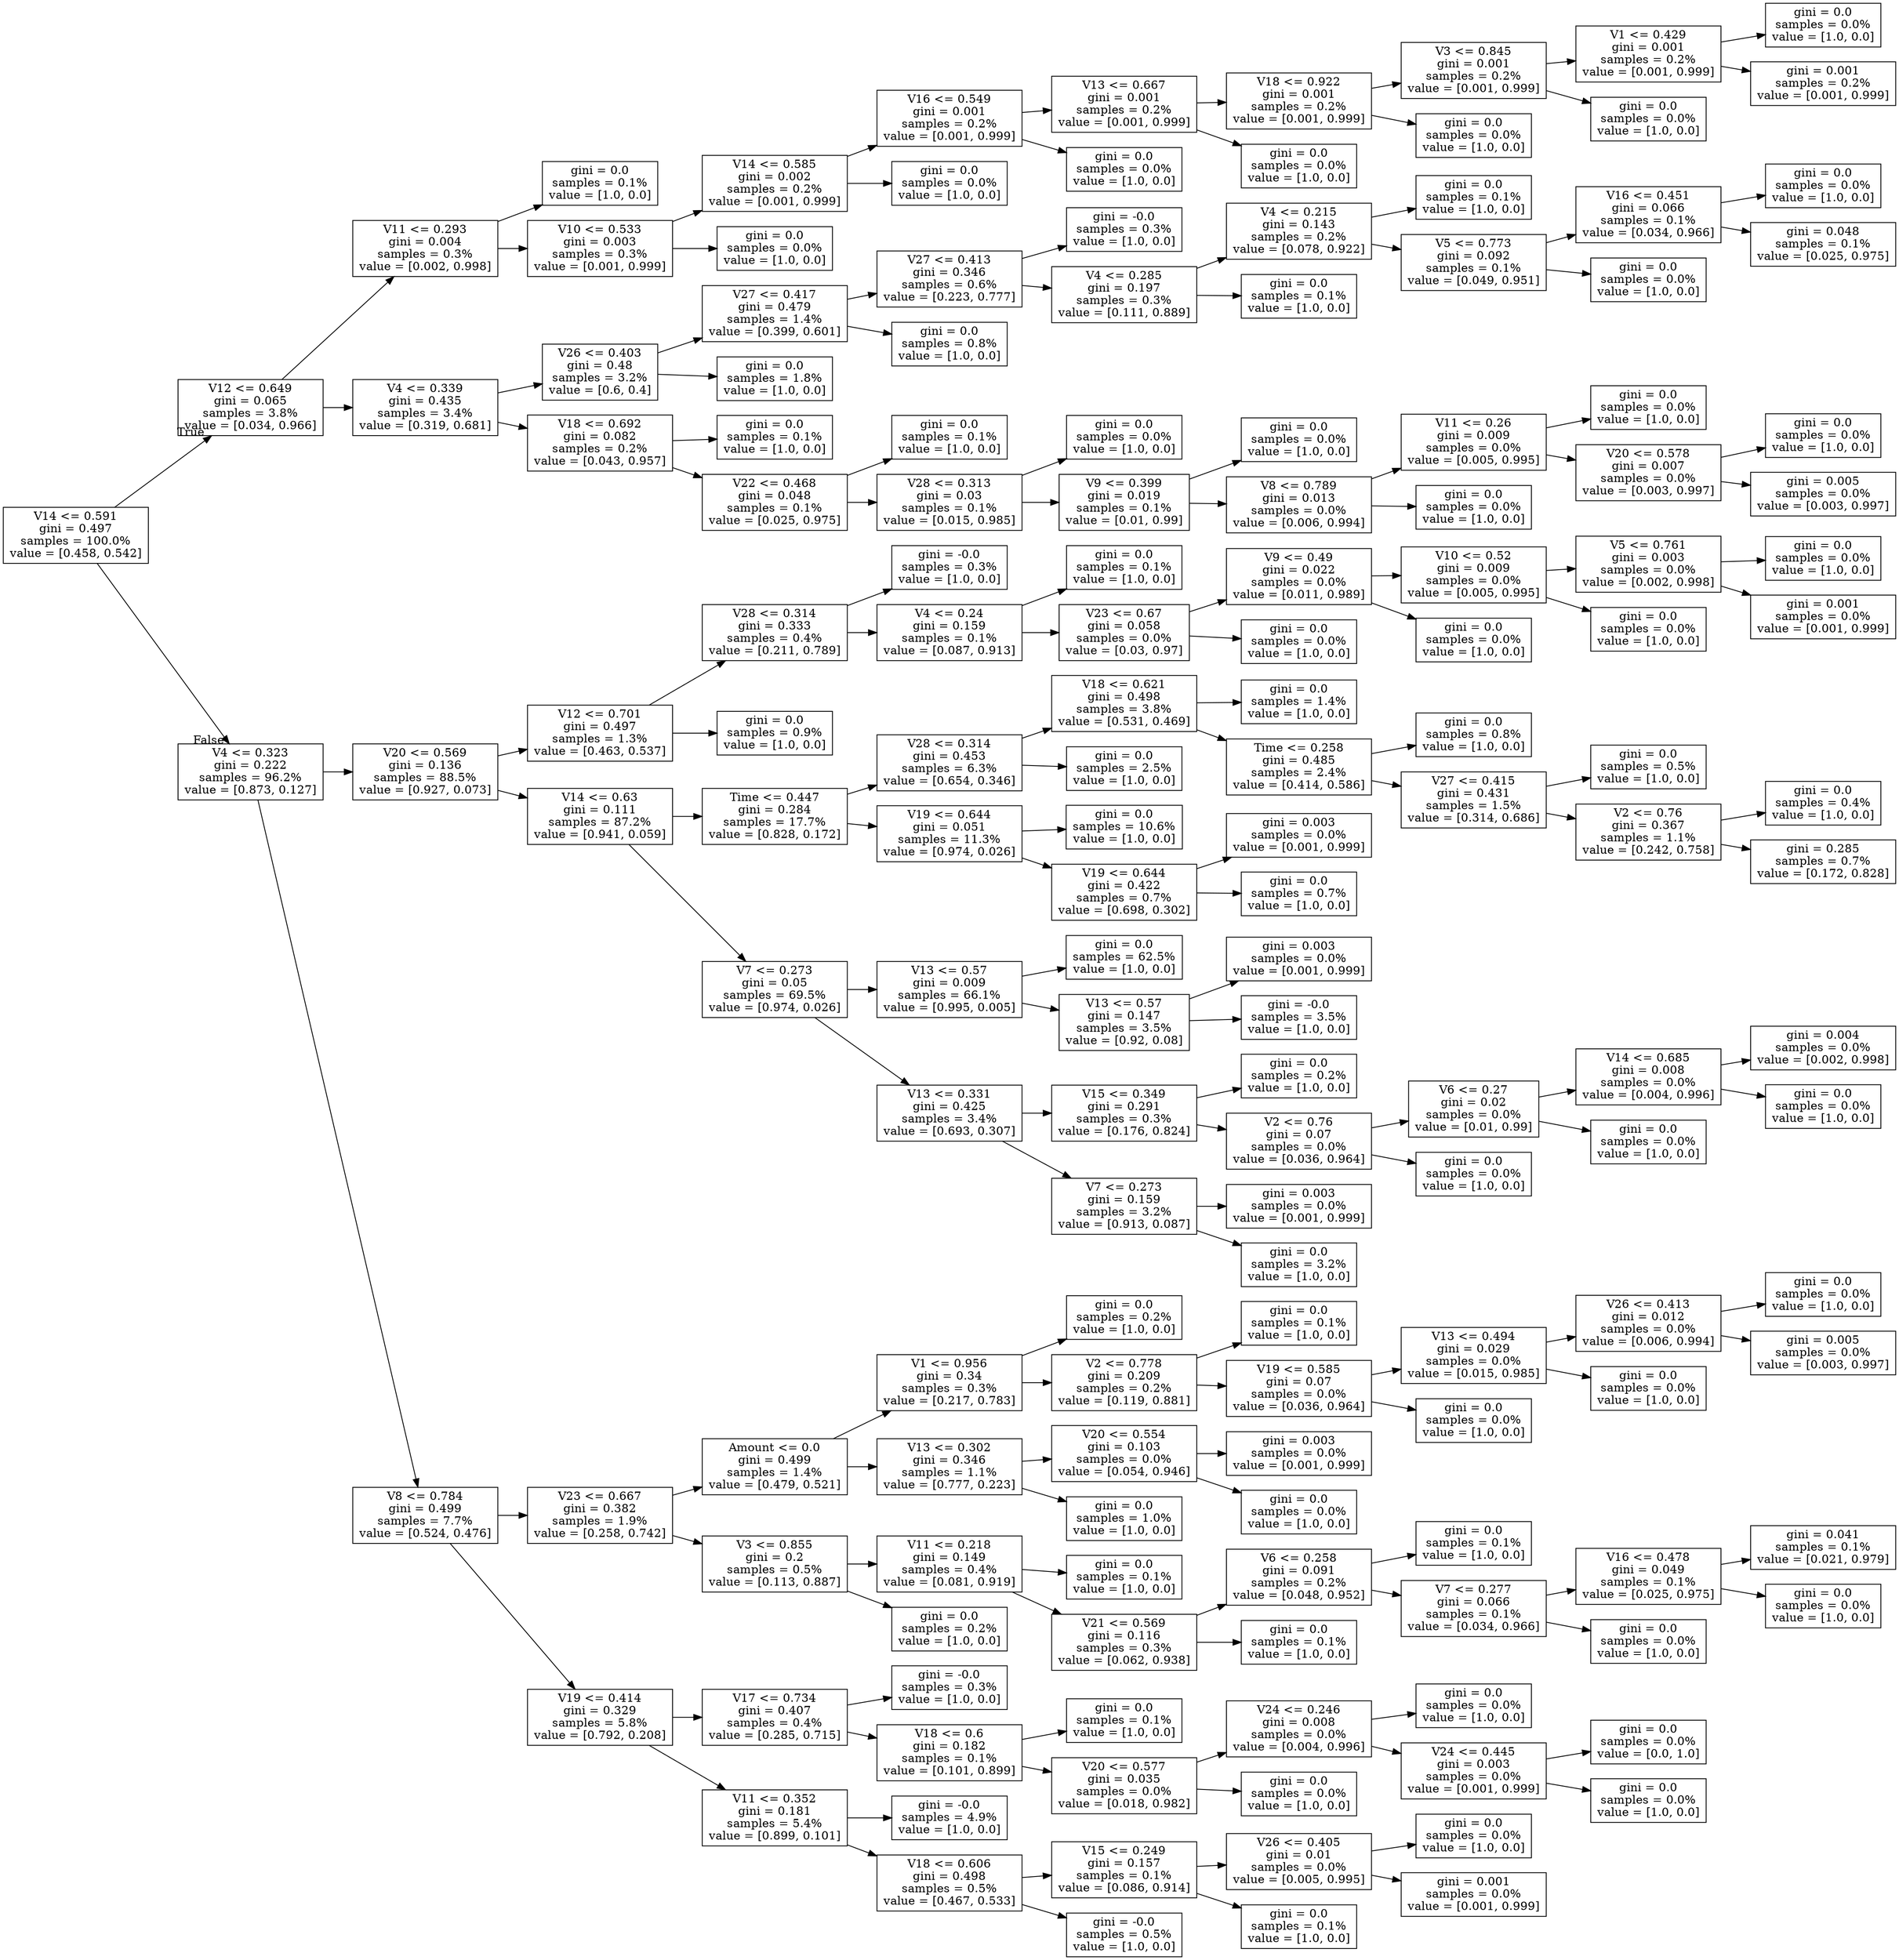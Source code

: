 digraph Tree {
node [shape=box] ;
rankdir=LR ;
0 [label="V14 <= 0.591\ngini = 0.497\nsamples = 100.0%\nvalue = [0.458, 0.542]"] ;
1 [label="V12 <= 0.649\ngini = 0.065\nsamples = 3.8%\nvalue = [0.034, 0.966]"] ;
0 -> 1 [labeldistance=2.5, labelangle=-45, headlabel="True"] ;
2 [label="V11 <= 0.293\ngini = 0.004\nsamples = 0.3%\nvalue = [0.002, 0.998]"] ;
1 -> 2 ;
3 [label="gini = 0.0\nsamples = 0.1%\nvalue = [1.0, 0.0]"] ;
2 -> 3 ;
4 [label="V10 <= 0.533\ngini = 0.003\nsamples = 0.3%\nvalue = [0.001, 0.999]"] ;
2 -> 4 ;
5 [label="V14 <= 0.585\ngini = 0.002\nsamples = 0.2%\nvalue = [0.001, 0.999]"] ;
4 -> 5 ;
6 [label="V16 <= 0.549\ngini = 0.001\nsamples = 0.2%\nvalue = [0.001, 0.999]"] ;
5 -> 6 ;
7 [label="V13 <= 0.667\ngini = 0.001\nsamples = 0.2%\nvalue = [0.001, 0.999]"] ;
6 -> 7 ;
8 [label="V18 <= 0.922\ngini = 0.001\nsamples = 0.2%\nvalue = [0.001, 0.999]"] ;
7 -> 8 ;
9 [label="V3 <= 0.845\ngini = 0.001\nsamples = 0.2%\nvalue = [0.001, 0.999]"] ;
8 -> 9 ;
10 [label="V1 <= 0.429\ngini = 0.001\nsamples = 0.2%\nvalue = [0.001, 0.999]"] ;
9 -> 10 ;
11 [label="gini = 0.0\nsamples = 0.0%\nvalue = [1.0, 0.0]"] ;
10 -> 11 ;
12 [label="gini = 0.001\nsamples = 0.2%\nvalue = [0.001, 0.999]"] ;
10 -> 12 ;
13 [label="gini = 0.0\nsamples = 0.0%\nvalue = [1.0, 0.0]"] ;
9 -> 13 ;
14 [label="gini = 0.0\nsamples = 0.0%\nvalue = [1.0, 0.0]"] ;
8 -> 14 ;
15 [label="gini = 0.0\nsamples = 0.0%\nvalue = [1.0, 0.0]"] ;
7 -> 15 ;
16 [label="gini = 0.0\nsamples = 0.0%\nvalue = [1.0, 0.0]"] ;
6 -> 16 ;
17 [label="gini = 0.0\nsamples = 0.0%\nvalue = [1.0, 0.0]"] ;
5 -> 17 ;
18 [label="gini = 0.0\nsamples = 0.0%\nvalue = [1.0, 0.0]"] ;
4 -> 18 ;
19 [label="V4 <= 0.339\ngini = 0.435\nsamples = 3.4%\nvalue = [0.319, 0.681]"] ;
1 -> 19 ;
20 [label="V26 <= 0.403\ngini = 0.48\nsamples = 3.2%\nvalue = [0.6, 0.4]"] ;
19 -> 20 ;
21 [label="V27 <= 0.417\ngini = 0.479\nsamples = 1.4%\nvalue = [0.399, 0.601]"] ;
20 -> 21 ;
22 [label="V27 <= 0.413\ngini = 0.346\nsamples = 0.6%\nvalue = [0.223, 0.777]"] ;
21 -> 22 ;
23 [label="gini = -0.0\nsamples = 0.3%\nvalue = [1.0, 0.0]"] ;
22 -> 23 ;
24 [label="V4 <= 0.285\ngini = 0.197\nsamples = 0.3%\nvalue = [0.111, 0.889]"] ;
22 -> 24 ;
25 [label="V4 <= 0.215\ngini = 0.143\nsamples = 0.2%\nvalue = [0.078, 0.922]"] ;
24 -> 25 ;
26 [label="gini = 0.0\nsamples = 0.1%\nvalue = [1.0, 0.0]"] ;
25 -> 26 ;
27 [label="V5 <= 0.773\ngini = 0.092\nsamples = 0.1%\nvalue = [0.049, 0.951]"] ;
25 -> 27 ;
28 [label="V16 <= 0.451\ngini = 0.066\nsamples = 0.1%\nvalue = [0.034, 0.966]"] ;
27 -> 28 ;
29 [label="gini = 0.0\nsamples = 0.0%\nvalue = [1.0, 0.0]"] ;
28 -> 29 ;
30 [label="gini = 0.048\nsamples = 0.1%\nvalue = [0.025, 0.975]"] ;
28 -> 30 ;
31 [label="gini = 0.0\nsamples = 0.0%\nvalue = [1.0, 0.0]"] ;
27 -> 31 ;
32 [label="gini = 0.0\nsamples = 0.1%\nvalue = [1.0, 0.0]"] ;
24 -> 32 ;
33 [label="gini = 0.0\nsamples = 0.8%\nvalue = [1.0, 0.0]"] ;
21 -> 33 ;
34 [label="gini = 0.0\nsamples = 1.8%\nvalue = [1.0, 0.0]"] ;
20 -> 34 ;
35 [label="V18 <= 0.692\ngini = 0.082\nsamples = 0.2%\nvalue = [0.043, 0.957]"] ;
19 -> 35 ;
36 [label="gini = 0.0\nsamples = 0.1%\nvalue = [1.0, 0.0]"] ;
35 -> 36 ;
37 [label="V22 <= 0.468\ngini = 0.048\nsamples = 0.1%\nvalue = [0.025, 0.975]"] ;
35 -> 37 ;
38 [label="gini = 0.0\nsamples = 0.1%\nvalue = [1.0, 0.0]"] ;
37 -> 38 ;
39 [label="V28 <= 0.313\ngini = 0.03\nsamples = 0.1%\nvalue = [0.015, 0.985]"] ;
37 -> 39 ;
40 [label="gini = 0.0\nsamples = 0.0%\nvalue = [1.0, 0.0]"] ;
39 -> 40 ;
41 [label="V9 <= 0.399\ngini = 0.019\nsamples = 0.1%\nvalue = [0.01, 0.99]"] ;
39 -> 41 ;
42 [label="gini = 0.0\nsamples = 0.0%\nvalue = [1.0, 0.0]"] ;
41 -> 42 ;
43 [label="V8 <= 0.789\ngini = 0.013\nsamples = 0.0%\nvalue = [0.006, 0.994]"] ;
41 -> 43 ;
44 [label="V11 <= 0.26\ngini = 0.009\nsamples = 0.0%\nvalue = [0.005, 0.995]"] ;
43 -> 44 ;
45 [label="gini = 0.0\nsamples = 0.0%\nvalue = [1.0, 0.0]"] ;
44 -> 45 ;
46 [label="V20 <= 0.578\ngini = 0.007\nsamples = 0.0%\nvalue = [0.003, 0.997]"] ;
44 -> 46 ;
47 [label="gini = 0.0\nsamples = 0.0%\nvalue = [1.0, 0.0]"] ;
46 -> 47 ;
48 [label="gini = 0.005\nsamples = 0.0%\nvalue = [0.003, 0.997]"] ;
46 -> 48 ;
49 [label="gini = 0.0\nsamples = 0.0%\nvalue = [1.0, 0.0]"] ;
43 -> 49 ;
50 [label="V4 <= 0.323\ngini = 0.222\nsamples = 96.2%\nvalue = [0.873, 0.127]"] ;
0 -> 50 [labeldistance=2.5, labelangle=45, headlabel="False"] ;
51 [label="V20 <= 0.569\ngini = 0.136\nsamples = 88.5%\nvalue = [0.927, 0.073]"] ;
50 -> 51 ;
52 [label="V12 <= 0.701\ngini = 0.497\nsamples = 1.3%\nvalue = [0.463, 0.537]"] ;
51 -> 52 ;
53 [label="V28 <= 0.314\ngini = 0.333\nsamples = 0.4%\nvalue = [0.211, 0.789]"] ;
52 -> 53 ;
54 [label="gini = -0.0\nsamples = 0.3%\nvalue = [1.0, 0.0]"] ;
53 -> 54 ;
55 [label="V4 <= 0.24\ngini = 0.159\nsamples = 0.1%\nvalue = [0.087, 0.913]"] ;
53 -> 55 ;
56 [label="gini = 0.0\nsamples = 0.1%\nvalue = [1.0, 0.0]"] ;
55 -> 56 ;
57 [label="V23 <= 0.67\ngini = 0.058\nsamples = 0.0%\nvalue = [0.03, 0.97]"] ;
55 -> 57 ;
58 [label="V9 <= 0.49\ngini = 0.022\nsamples = 0.0%\nvalue = [0.011, 0.989]"] ;
57 -> 58 ;
59 [label="V10 <= 0.52\ngini = 0.009\nsamples = 0.0%\nvalue = [0.005, 0.995]"] ;
58 -> 59 ;
60 [label="V5 <= 0.761\ngini = 0.003\nsamples = 0.0%\nvalue = [0.002, 0.998]"] ;
59 -> 60 ;
61 [label="gini = 0.0\nsamples = 0.0%\nvalue = [1.0, 0.0]"] ;
60 -> 61 ;
62 [label="gini = 0.001\nsamples = 0.0%\nvalue = [0.001, 0.999]"] ;
60 -> 62 ;
63 [label="gini = 0.0\nsamples = 0.0%\nvalue = [1.0, 0.0]"] ;
59 -> 63 ;
64 [label="gini = 0.0\nsamples = 0.0%\nvalue = [1.0, 0.0]"] ;
58 -> 64 ;
65 [label="gini = 0.0\nsamples = 0.0%\nvalue = [1.0, 0.0]"] ;
57 -> 65 ;
66 [label="gini = 0.0\nsamples = 0.9%\nvalue = [1.0, 0.0]"] ;
52 -> 66 ;
67 [label="V14 <= 0.63\ngini = 0.111\nsamples = 87.2%\nvalue = [0.941, 0.059]"] ;
51 -> 67 ;
68 [label="Time <= 0.447\ngini = 0.284\nsamples = 17.7%\nvalue = [0.828, 0.172]"] ;
67 -> 68 ;
69 [label="V28 <= 0.314\ngini = 0.453\nsamples = 6.3%\nvalue = [0.654, 0.346]"] ;
68 -> 69 ;
70 [label="V18 <= 0.621\ngini = 0.498\nsamples = 3.8%\nvalue = [0.531, 0.469]"] ;
69 -> 70 ;
71 [label="gini = 0.0\nsamples = 1.4%\nvalue = [1.0, 0.0]"] ;
70 -> 71 ;
72 [label="Time <= 0.258\ngini = 0.485\nsamples = 2.4%\nvalue = [0.414, 0.586]"] ;
70 -> 72 ;
73 [label="gini = 0.0\nsamples = 0.8%\nvalue = [1.0, 0.0]"] ;
72 -> 73 ;
74 [label="V27 <= 0.415\ngini = 0.431\nsamples = 1.5%\nvalue = [0.314, 0.686]"] ;
72 -> 74 ;
75 [label="gini = 0.0\nsamples = 0.5%\nvalue = [1.0, 0.0]"] ;
74 -> 75 ;
76 [label="V2 <= 0.76\ngini = 0.367\nsamples = 1.1%\nvalue = [0.242, 0.758]"] ;
74 -> 76 ;
77 [label="gini = 0.0\nsamples = 0.4%\nvalue = [1.0, 0.0]"] ;
76 -> 77 ;
78 [label="gini = 0.285\nsamples = 0.7%\nvalue = [0.172, 0.828]"] ;
76 -> 78 ;
79 [label="gini = 0.0\nsamples = 2.5%\nvalue = [1.0, 0.0]"] ;
69 -> 79 ;
80 [label="V19 <= 0.644\ngini = 0.051\nsamples = 11.3%\nvalue = [0.974, 0.026]"] ;
68 -> 80 ;
81 [label="gini = 0.0\nsamples = 10.6%\nvalue = [1.0, 0.0]"] ;
80 -> 81 ;
82 [label="V19 <= 0.644\ngini = 0.422\nsamples = 0.7%\nvalue = [0.698, 0.302]"] ;
80 -> 82 ;
83 [label="gini = 0.003\nsamples = 0.0%\nvalue = [0.001, 0.999]"] ;
82 -> 83 ;
84 [label="gini = 0.0\nsamples = 0.7%\nvalue = [1.0, 0.0]"] ;
82 -> 84 ;
85 [label="V7 <= 0.273\ngini = 0.05\nsamples = 69.5%\nvalue = [0.974, 0.026]"] ;
67 -> 85 ;
86 [label="V13 <= 0.57\ngini = 0.009\nsamples = 66.1%\nvalue = [0.995, 0.005]"] ;
85 -> 86 ;
87 [label="gini = 0.0\nsamples = 62.5%\nvalue = [1.0, 0.0]"] ;
86 -> 87 ;
88 [label="V13 <= 0.57\ngini = 0.147\nsamples = 3.5%\nvalue = [0.92, 0.08]"] ;
86 -> 88 ;
89 [label="gini = 0.003\nsamples = 0.0%\nvalue = [0.001, 0.999]"] ;
88 -> 89 ;
90 [label="gini = -0.0\nsamples = 3.5%\nvalue = [1.0, 0.0]"] ;
88 -> 90 ;
91 [label="V13 <= 0.331\ngini = 0.425\nsamples = 3.4%\nvalue = [0.693, 0.307]"] ;
85 -> 91 ;
92 [label="V15 <= 0.349\ngini = 0.291\nsamples = 0.3%\nvalue = [0.176, 0.824]"] ;
91 -> 92 ;
93 [label="gini = 0.0\nsamples = 0.2%\nvalue = [1.0, 0.0]"] ;
92 -> 93 ;
94 [label="V2 <= 0.76\ngini = 0.07\nsamples = 0.0%\nvalue = [0.036, 0.964]"] ;
92 -> 94 ;
95 [label="V6 <= 0.27\ngini = 0.02\nsamples = 0.0%\nvalue = [0.01, 0.99]"] ;
94 -> 95 ;
96 [label="V14 <= 0.685\ngini = 0.008\nsamples = 0.0%\nvalue = [0.004, 0.996]"] ;
95 -> 96 ;
97 [label="gini = 0.004\nsamples = 0.0%\nvalue = [0.002, 0.998]"] ;
96 -> 97 ;
98 [label="gini = 0.0\nsamples = 0.0%\nvalue = [1.0, 0.0]"] ;
96 -> 98 ;
99 [label="gini = 0.0\nsamples = 0.0%\nvalue = [1.0, 0.0]"] ;
95 -> 99 ;
100 [label="gini = 0.0\nsamples = 0.0%\nvalue = [1.0, 0.0]"] ;
94 -> 100 ;
101 [label="V7 <= 0.273\ngini = 0.159\nsamples = 3.2%\nvalue = [0.913, 0.087]"] ;
91 -> 101 ;
102 [label="gini = 0.003\nsamples = 0.0%\nvalue = [0.001, 0.999]"] ;
101 -> 102 ;
103 [label="gini = 0.0\nsamples = 3.2%\nvalue = [1.0, 0.0]"] ;
101 -> 103 ;
104 [label="V8 <= 0.784\ngini = 0.499\nsamples = 7.7%\nvalue = [0.524, 0.476]"] ;
50 -> 104 ;
105 [label="V23 <= 0.667\ngini = 0.382\nsamples = 1.9%\nvalue = [0.258, 0.742]"] ;
104 -> 105 ;
106 [label="Amount <= 0.0\ngini = 0.499\nsamples = 1.4%\nvalue = [0.479, 0.521]"] ;
105 -> 106 ;
107 [label="V1 <= 0.956\ngini = 0.34\nsamples = 0.3%\nvalue = [0.217, 0.783]"] ;
106 -> 107 ;
108 [label="gini = 0.0\nsamples = 0.2%\nvalue = [1.0, 0.0]"] ;
107 -> 108 ;
109 [label="V2 <= 0.778\ngini = 0.209\nsamples = 0.2%\nvalue = [0.119, 0.881]"] ;
107 -> 109 ;
110 [label="gini = 0.0\nsamples = 0.1%\nvalue = [1.0, 0.0]"] ;
109 -> 110 ;
111 [label="V19 <= 0.585\ngini = 0.07\nsamples = 0.0%\nvalue = [0.036, 0.964]"] ;
109 -> 111 ;
112 [label="V13 <= 0.494\ngini = 0.029\nsamples = 0.0%\nvalue = [0.015, 0.985]"] ;
111 -> 112 ;
113 [label="V26 <= 0.413\ngini = 0.012\nsamples = 0.0%\nvalue = [0.006, 0.994]"] ;
112 -> 113 ;
114 [label="gini = 0.0\nsamples = 0.0%\nvalue = [1.0, 0.0]"] ;
113 -> 114 ;
115 [label="gini = 0.005\nsamples = 0.0%\nvalue = [0.003, 0.997]"] ;
113 -> 115 ;
116 [label="gini = 0.0\nsamples = 0.0%\nvalue = [1.0, 0.0]"] ;
112 -> 116 ;
117 [label="gini = 0.0\nsamples = 0.0%\nvalue = [1.0, 0.0]"] ;
111 -> 117 ;
118 [label="V13 <= 0.302\ngini = 0.346\nsamples = 1.1%\nvalue = [0.777, 0.223]"] ;
106 -> 118 ;
119 [label="V20 <= 0.554\ngini = 0.103\nsamples = 0.0%\nvalue = [0.054, 0.946]"] ;
118 -> 119 ;
120 [label="gini = 0.003\nsamples = 0.0%\nvalue = [0.001, 0.999]"] ;
119 -> 120 ;
121 [label="gini = 0.0\nsamples = 0.0%\nvalue = [1.0, 0.0]"] ;
119 -> 121 ;
122 [label="gini = 0.0\nsamples = 1.0%\nvalue = [1.0, 0.0]"] ;
118 -> 122 ;
123 [label="V3 <= 0.855\ngini = 0.2\nsamples = 0.5%\nvalue = [0.113, 0.887]"] ;
105 -> 123 ;
124 [label="V11 <= 0.218\ngini = 0.149\nsamples = 0.4%\nvalue = [0.081, 0.919]"] ;
123 -> 124 ;
125 [label="gini = 0.0\nsamples = 0.1%\nvalue = [1.0, 0.0]"] ;
124 -> 125 ;
126 [label="V21 <= 0.569\ngini = 0.116\nsamples = 0.3%\nvalue = [0.062, 0.938]"] ;
124 -> 126 ;
127 [label="V6 <= 0.258\ngini = 0.091\nsamples = 0.2%\nvalue = [0.048, 0.952]"] ;
126 -> 127 ;
128 [label="gini = 0.0\nsamples = 0.1%\nvalue = [1.0, 0.0]"] ;
127 -> 128 ;
129 [label="V7 <= 0.277\ngini = 0.066\nsamples = 0.1%\nvalue = [0.034, 0.966]"] ;
127 -> 129 ;
130 [label="V16 <= 0.478\ngini = 0.049\nsamples = 0.1%\nvalue = [0.025, 0.975]"] ;
129 -> 130 ;
131 [label="gini = 0.041\nsamples = 0.1%\nvalue = [0.021, 0.979]"] ;
130 -> 131 ;
132 [label="gini = 0.0\nsamples = 0.0%\nvalue = [1.0, 0.0]"] ;
130 -> 132 ;
133 [label="gini = 0.0\nsamples = 0.0%\nvalue = [1.0, 0.0]"] ;
129 -> 133 ;
134 [label="gini = 0.0\nsamples = 0.1%\nvalue = [1.0, 0.0]"] ;
126 -> 134 ;
135 [label="gini = 0.0\nsamples = 0.2%\nvalue = [1.0, 0.0]"] ;
123 -> 135 ;
136 [label="V19 <= 0.414\ngini = 0.329\nsamples = 5.8%\nvalue = [0.792, 0.208]"] ;
104 -> 136 ;
137 [label="V17 <= 0.734\ngini = 0.407\nsamples = 0.4%\nvalue = [0.285, 0.715]"] ;
136 -> 137 ;
138 [label="gini = -0.0\nsamples = 0.3%\nvalue = [1.0, 0.0]"] ;
137 -> 138 ;
139 [label="V18 <= 0.6\ngini = 0.182\nsamples = 0.1%\nvalue = [0.101, 0.899]"] ;
137 -> 139 ;
140 [label="gini = 0.0\nsamples = 0.1%\nvalue = [1.0, 0.0]"] ;
139 -> 140 ;
141 [label="V20 <= 0.577\ngini = 0.035\nsamples = 0.0%\nvalue = [0.018, 0.982]"] ;
139 -> 141 ;
142 [label="V24 <= 0.246\ngini = 0.008\nsamples = 0.0%\nvalue = [0.004, 0.996]"] ;
141 -> 142 ;
143 [label="gini = 0.0\nsamples = 0.0%\nvalue = [1.0, 0.0]"] ;
142 -> 143 ;
144 [label="V24 <= 0.445\ngini = 0.003\nsamples = 0.0%\nvalue = [0.001, 0.999]"] ;
142 -> 144 ;
145 [label="gini = 0.0\nsamples = 0.0%\nvalue = [0.0, 1.0]"] ;
144 -> 145 ;
146 [label="gini = 0.0\nsamples = 0.0%\nvalue = [1.0, 0.0]"] ;
144 -> 146 ;
147 [label="gini = 0.0\nsamples = 0.0%\nvalue = [1.0, 0.0]"] ;
141 -> 147 ;
148 [label="V11 <= 0.352\ngini = 0.181\nsamples = 5.4%\nvalue = [0.899, 0.101]"] ;
136 -> 148 ;
149 [label="gini = -0.0\nsamples = 4.9%\nvalue = [1.0, 0.0]"] ;
148 -> 149 ;
150 [label="V18 <= 0.606\ngini = 0.498\nsamples = 0.5%\nvalue = [0.467, 0.533]"] ;
148 -> 150 ;
151 [label="V15 <= 0.249\ngini = 0.157\nsamples = 0.1%\nvalue = [0.086, 0.914]"] ;
150 -> 151 ;
152 [label="V26 <= 0.405\ngini = 0.01\nsamples = 0.0%\nvalue = [0.005, 0.995]"] ;
151 -> 152 ;
153 [label="gini = 0.0\nsamples = 0.0%\nvalue = [1.0, 0.0]"] ;
152 -> 153 ;
154 [label="gini = 0.001\nsamples = 0.0%\nvalue = [0.001, 0.999]"] ;
152 -> 154 ;
155 [label="gini = 0.0\nsamples = 0.1%\nvalue = [1.0, 0.0]"] ;
151 -> 155 ;
156 [label="gini = -0.0\nsamples = 0.5%\nvalue = [1.0, 0.0]"] ;
150 -> 156 ;
}

